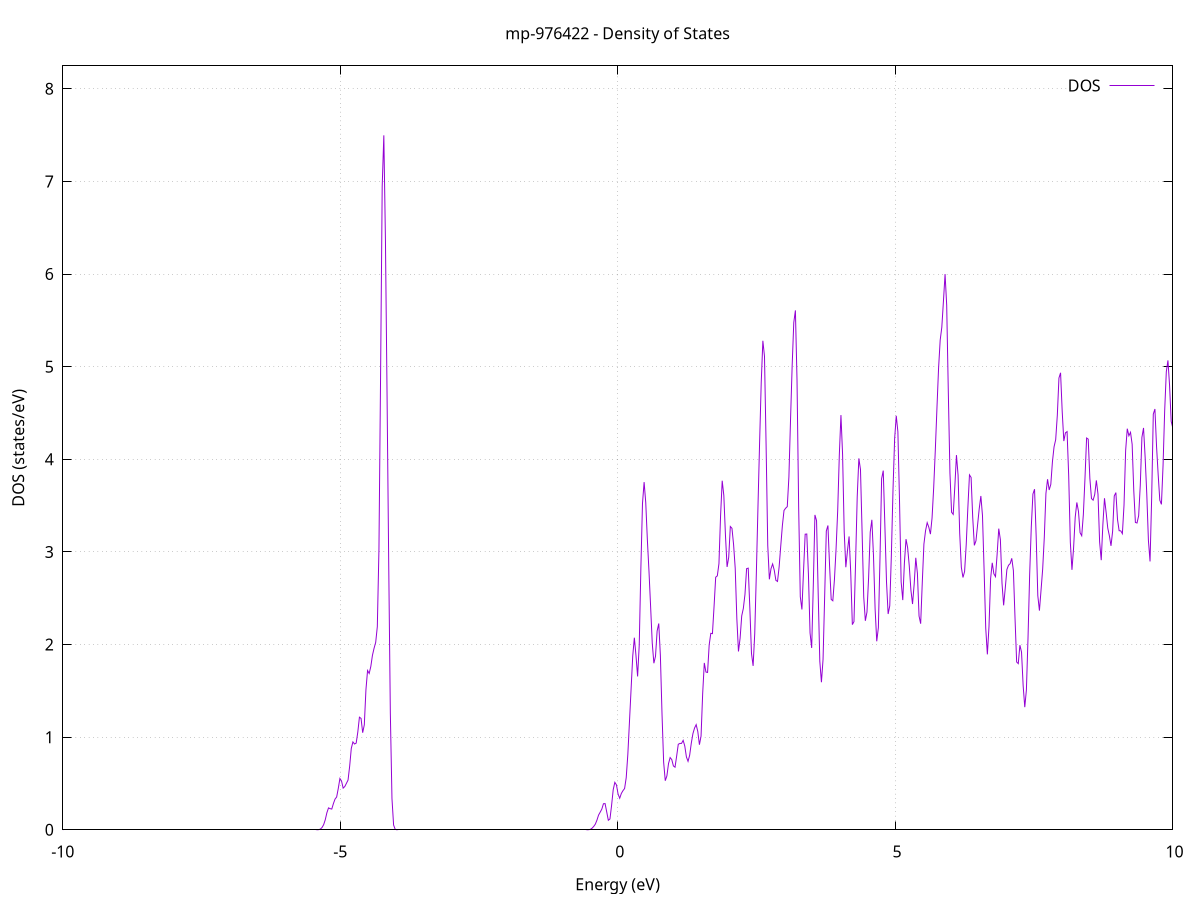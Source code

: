 set title 'mp-976422 - Density of States'
set xlabel 'Energy (eV)'
set ylabel 'DOS (states/eV)'
set grid
set xrange [-10:10]
set yrange [0:8.247]
set xzeroaxis lt -1
set terminal png size 800,600
set output 'mp-976422_dos_gnuplot.png'
plot '-' using 1:2 with lines title 'DOS'
-28.373000 0.000000
-28.343600 0.000000
-28.314300 0.000000
-28.285000 0.000000
-28.255700 0.000000
-28.226400 0.000000
-28.197000 0.000000
-28.167700 0.000000
-28.138400 0.000000
-28.109100 0.000000
-28.079800 0.000000
-28.050400 0.000000
-28.021100 0.000000
-27.991800 0.000000
-27.962500 0.000000
-27.933200 0.000000
-27.903900 0.000000
-27.874500 0.000000
-27.845200 0.000000
-27.815900 0.000000
-27.786600 0.000000
-27.757300 0.000000
-27.727900 0.000000
-27.698600 0.000000
-27.669300 0.000000
-27.640000 0.000000
-27.610700 0.000000
-27.581300 0.000000
-27.552000 0.000000
-27.522700 0.000000
-27.493400 0.000000
-27.464100 0.000000
-27.434700 0.000000
-27.405400 0.000000
-27.376100 0.000000
-27.346800 0.000000
-27.317500 0.000000
-27.288200 0.000000
-27.258800 0.000000
-27.229500 0.000000
-27.200200 0.000000
-27.170900 0.000000
-27.141600 0.000000
-27.112200 0.000000
-27.082900 0.000000
-27.053600 0.000000
-27.024300 0.000000
-26.995000 0.000000
-26.965600 0.000000
-26.936300 0.000000
-26.907000 0.000000
-26.877700 0.000000
-26.848400 0.000000
-26.819000 0.000000
-26.789700 0.000000
-26.760400 0.000000
-26.731100 0.000000
-26.701800 0.000000
-26.672500 0.000000
-26.643100 0.000000
-26.613800 0.000000
-26.584500 0.000000
-26.555200 0.000000
-26.525900 0.000000
-26.496500 0.000000
-26.467200 0.000000
-26.437900 0.000000
-26.408600 0.000000
-26.379300 0.000000
-26.349900 0.000000
-26.320600 0.000000
-26.291300 0.000000
-26.262000 0.000000
-26.232700 0.000000
-26.203300 0.000000
-26.174000 0.000000
-26.144700 0.000000
-26.115400 0.000000
-26.086100 0.000000
-26.056800 0.000000
-26.027400 0.000000
-25.998100 0.000000
-25.968800 0.000000
-25.939500 0.000000
-25.910200 0.000000
-25.880800 0.000000
-25.851500 0.000000
-25.822200 0.000400
-25.792900 0.006300
-25.763600 0.055700
-25.734200 0.282100
-25.704900 0.843800
-25.675600 1.613700
-25.646300 2.282000
-25.617000 2.807400
-25.587600 3.409800
-25.558300 4.653300
-25.529000 6.952800
-25.499700 9.566700
-25.470400 11.545200
-25.441000 13.426600
-25.411700 16.203000
-25.382400 19.062800
-25.353100 20.248000
-25.323800 19.999500
-25.294500 19.896500
-25.265100 19.900200
-25.235800 18.674300
-25.206500 15.656300
-25.177200 11.862500
-25.147900 9.082100
-25.118500 7.910400
-25.089200 7.830700
-25.059900 8.602400
-25.030600 10.003300
-25.001300 10.941000
-24.971900 10.437500
-24.942600 9.261500
-24.913300 9.048900
-24.884000 10.405700
-24.854700 12.384000
-24.825300 13.634100
-24.796000 14.062600
-24.766700 14.820900
-24.737400 16.751000
-24.708100 19.032900
-24.678800 19.714300
-24.649400 17.991000
-24.620100 14.972400
-24.590800 12.154600
-24.561500 10.453200
-24.532200 10.198000
-24.502800 10.247900
-24.473500 8.732700
-24.444200 6.439800
-24.414900 5.259400
-24.385600 5.265000
-24.356200 5.573300
-24.326900 5.465500
-24.297600 5.030500
-24.268300 4.922100
-24.239000 5.633900
-24.209600 6.725000
-24.180300 7.240600
-24.151000 7.800000
-24.121700 8.981700
-24.092400 9.294700
-24.063100 8.121300
-24.033700 6.516500
-24.004400 4.628700
-23.975100 2.421400
-23.945800 0.810800
-23.916500 0.162100
-23.887100 0.018600
-23.857800 0.001200
-23.828500 0.000000
-23.799200 0.000000
-23.769900 0.000000
-23.740500 0.000000
-23.711200 0.000000
-23.681900 0.000000
-23.652600 0.000000
-23.623300 0.000000
-23.593900 0.000000
-23.564600 0.000000
-23.535300 0.000000
-23.506000 0.000000
-23.476700 0.000000
-23.447400 0.000000
-23.418000 0.000000
-23.388700 0.000000
-23.359400 0.000000
-23.330100 0.000000
-23.300800 0.000000
-23.271400 0.000000
-23.242100 0.000000
-23.212800 0.000000
-23.183500 0.000000
-23.154200 0.000000
-23.124800 0.000000
-23.095500 0.000000
-23.066200 0.000000
-23.036900 0.000000
-23.007600 0.000000
-22.978200 0.000000
-22.948900 0.000000
-22.919600 0.000000
-22.890300 0.000000
-22.861000 0.000000
-22.831600 0.000000
-22.802300 0.000000
-22.773000 0.000000
-22.743700 0.000000
-22.714400 0.000000
-22.685100 0.000000
-22.655700 0.000000
-22.626400 0.000000
-22.597100 0.000000
-22.567800 0.000000
-22.538500 0.000000
-22.509100 0.000000
-22.479800 0.000000
-22.450500 0.000000
-22.421200 0.000000
-22.391900 0.000000
-22.362500 0.000000
-22.333200 0.000000
-22.303900 0.000000
-22.274600 0.000000
-22.245300 0.000000
-22.215900 0.000000
-22.186600 0.000000
-22.157300 0.000000
-22.128000 0.000000
-22.098700 0.000000
-22.069400 0.000000
-22.040000 0.000000
-22.010700 0.000000
-21.981400 0.000000
-21.952100 0.000000
-21.922800 0.000000
-21.893400 0.000000
-21.864100 0.000000
-21.834800 0.000000
-21.805500 0.000000
-21.776200 0.000000
-21.746800 0.000000
-21.717500 0.000000
-21.688200 0.000000
-21.658900 0.000000
-21.629600 0.000000
-21.600200 0.000000
-21.570900 0.000000
-21.541600 0.000000
-21.512300 0.000000
-21.483000 0.000000
-21.453700 0.000000
-21.424300 0.000000
-21.395000 0.000000
-21.365700 0.000000
-21.336400 0.000000
-21.307100 0.000000
-21.277700 0.000000
-21.248400 0.000000
-21.219100 0.000000
-21.189800 0.000000
-21.160500 0.000000
-21.131100 0.000000
-21.101800 0.000000
-21.072500 0.000000
-21.043200 0.000000
-21.013900 0.000000
-20.984500 0.000000
-20.955200 0.000000
-20.925900 0.000000
-20.896600 0.000000
-20.867300 0.000000
-20.838000 0.000000
-20.808600 0.000000
-20.779300 0.000000
-20.750000 0.000000
-20.720700 0.000000
-20.691400 0.000000
-20.662000 0.000000
-20.632700 0.000000
-20.603400 0.000000
-20.574100 0.000000
-20.544800 0.000000
-20.515400 0.000000
-20.486100 0.000000
-20.456800 0.000000
-20.427500 0.000000
-20.398200 0.000000
-20.368800 0.000000
-20.339500 0.000000
-20.310200 0.000000
-20.280900 0.000000
-20.251600 0.000000
-20.222300 0.000000
-20.192900 0.000000
-20.163600 0.000000
-20.134300 0.000000
-20.105000 0.000000
-20.075700 0.000000
-20.046300 0.000000
-20.017000 0.000000
-19.987700 0.000000
-19.958400 0.000000
-19.929100 0.000000
-19.899700 0.000000
-19.870400 0.000000
-19.841100 0.000000
-19.811800 0.000000
-19.782500 0.000000
-19.753100 0.000000
-19.723800 0.000000
-19.694500 0.000000
-19.665200 0.000000
-19.635900 0.000000
-19.606500 0.000000
-19.577200 0.000000
-19.547900 0.000000
-19.518600 0.000000
-19.489300 0.000000
-19.460000 0.000000
-19.430600 0.000000
-19.401300 0.000000
-19.372000 0.000000
-19.342700 0.000000
-19.313400 0.000000
-19.284000 0.000000
-19.254700 0.000000
-19.225400 0.000000
-19.196100 0.000000
-19.166800 0.000000
-19.137400 0.000000
-19.108100 0.000000
-19.078800 0.000000
-19.049500 0.000000
-19.020200 0.000000
-18.990800 0.000000
-18.961500 0.000000
-18.932200 0.000000
-18.902900 0.000000
-18.873600 0.000000
-18.844300 0.000000
-18.814900 0.000000
-18.785600 0.000000
-18.756300 0.000000
-18.727000 0.000000
-18.697700 0.000000
-18.668300 0.000000
-18.639000 0.000000
-18.609700 0.000000
-18.580400 0.000000
-18.551100 0.000000
-18.521700 0.000000
-18.492400 0.000000
-18.463100 0.000000
-18.433800 0.000000
-18.404500 0.000000
-18.375100 0.000000
-18.345800 0.000000
-18.316500 0.000000
-18.287200 0.000000
-18.257900 0.000000
-18.228600 0.000000
-18.199200 0.000000
-18.169900 0.000000
-18.140600 0.000000
-18.111300 0.000000
-18.082000 0.000000
-18.052600 0.000000
-18.023300 0.000000
-17.994000 0.000000
-17.964700 0.000000
-17.935400 0.000000
-17.906000 0.000000
-17.876700 0.000000
-17.847400 0.000000
-17.818100 0.000000
-17.788800 0.000000
-17.759400 0.000000
-17.730100 0.000000
-17.700800 0.000000
-17.671500 0.000000
-17.642200 0.000000
-17.612900 0.000000
-17.583500 0.000000
-17.554200 0.000000
-17.524900 0.000000
-17.495600 0.000000
-17.466300 0.000000
-17.436900 0.000000
-17.407600 0.000000
-17.378300 0.000000
-17.349000 0.000000
-17.319700 0.000000
-17.290300 0.000000
-17.261000 0.000000
-17.231700 0.000000
-17.202400 0.000000
-17.173100 0.000000
-17.143700 0.000000
-17.114400 0.000000
-17.085100 0.000000
-17.055800 0.000000
-17.026500 0.000000
-16.997100 0.000000
-16.967800 0.000000
-16.938500 0.000000
-16.909200 0.000000
-16.879900 0.000000
-16.850600 0.000000
-16.821200 0.000000
-16.791900 0.000000
-16.762600 0.000000
-16.733300 0.000000
-16.704000 0.000000
-16.674600 0.000000
-16.645300 0.000000
-16.616000 0.000000
-16.586700 0.000000
-16.557400 0.000000
-16.528000 0.000000
-16.498700 0.000000
-16.469400 0.000000
-16.440100 0.000000
-16.410800 0.000000
-16.381400 0.000000
-16.352100 0.000000
-16.322800 0.000000
-16.293500 0.000000
-16.264200 0.000000
-16.234900 0.000000
-16.205500 0.000000
-16.176200 0.000000
-16.146900 0.000000
-16.117600 0.000000
-16.088300 0.000000
-16.058900 0.000000
-16.029600 0.000000
-16.000300 0.000000
-15.971000 0.000000
-15.941700 0.000000
-15.912300 0.000000
-15.883000 0.000000
-15.853700 0.000000
-15.824400 0.000000
-15.795100 0.000000
-15.765700 0.000000
-15.736400 0.000000
-15.707100 0.000000
-15.677800 0.000000
-15.648500 0.000000
-15.619200 0.000000
-15.589800 0.000000
-15.560500 0.000000
-15.531200 0.000000
-15.501900 0.000000
-15.472600 0.000000
-15.443200 0.000000
-15.413900 0.000000
-15.384600 0.000000
-15.355300 0.000000
-15.326000 0.000000
-15.296600 0.000000
-15.267300 0.000000
-15.238000 0.000000
-15.208700 0.000000
-15.179400 0.000000
-15.150000 0.000000
-15.120700 0.000000
-15.091400 0.000000
-15.062100 0.000000
-15.032800 0.000000
-15.003500 0.000000
-14.974100 0.000000
-14.944800 0.000000
-14.915500 0.000000
-14.886200 0.000000
-14.856900 0.000000
-14.827500 0.000000
-14.798200 0.000000
-14.768900 0.000000
-14.739600 0.000000
-14.710300 0.000000
-14.680900 0.000000
-14.651600 0.000000
-14.622300 0.000000
-14.593000 0.000000
-14.563700 0.000000
-14.534300 0.000000
-14.505000 0.000000
-14.475700 0.000000
-14.446400 0.000000
-14.417100 0.000000
-14.387800 0.000000
-14.358400 0.000000
-14.329100 0.000000
-14.299800 0.000000
-14.270500 0.000000
-14.241200 0.000000
-14.211800 0.000000
-14.182500 0.000000
-14.153200 0.000000
-14.123900 0.000000
-14.094600 0.000000
-14.065200 0.000000
-14.035900 0.000000
-14.006600 0.000000
-13.977300 0.000000
-13.948000 0.000000
-13.918600 0.000000
-13.889300 0.000000
-13.860000 0.000000
-13.830700 0.000000
-13.801400 0.000000
-13.772000 0.000000
-13.742700 0.000000
-13.713400 0.000000
-13.684100 0.000000
-13.654800 0.000000
-13.625500 0.000000
-13.596100 0.000000
-13.566800 0.000000
-13.537500 0.000000
-13.508200 0.000000
-13.478900 0.000000
-13.449500 0.000000
-13.420200 0.000000
-13.390900 0.000000
-13.361600 0.000000
-13.332300 0.000000
-13.302900 0.000000
-13.273600 0.000000
-13.244300 0.000000
-13.215000 0.000000
-13.185700 0.000000
-13.156300 0.000000
-13.127000 0.000000
-13.097700 0.000000
-13.068400 0.000000
-13.039100 0.000000
-13.009800 0.000000
-12.980400 0.000000
-12.951100 0.000000
-12.921800 0.000000
-12.892500 0.000000
-12.863200 0.000000
-12.833800 0.000000
-12.804500 0.000000
-12.775200 0.000000
-12.745900 0.000000
-12.716600 0.000000
-12.687200 0.000000
-12.657900 0.000000
-12.628600 0.000000
-12.599300 0.000000
-12.570000 0.000000
-12.540600 0.000000
-12.511300 0.000000
-12.482000 0.000000
-12.452700 0.000000
-12.423400 0.000000
-12.394100 0.000000
-12.364700 0.000000
-12.335400 0.000000
-12.306100 0.000000
-12.276800 0.000000
-12.247500 0.000000
-12.218100 0.000000
-12.188800 0.000000
-12.159500 0.000000
-12.130200 0.000000
-12.100900 0.000000
-12.071500 0.000000
-12.042200 0.000000
-12.012900 0.000000
-11.983600 0.000000
-11.954300 0.000000
-11.924900 0.000000
-11.895600 0.000000
-11.866300 0.000000
-11.837000 0.000000
-11.807700 0.000000
-11.778400 0.000000
-11.749000 0.000000
-11.719700 0.000000
-11.690400 0.000000
-11.661100 0.000000
-11.631800 0.000000
-11.602400 0.000000
-11.573100 0.000000
-11.543800 0.000000
-11.514500 0.000000
-11.485200 0.000000
-11.455800 0.000000
-11.426500 0.000000
-11.397200 0.000000
-11.367900 0.000000
-11.338600 0.000000
-11.309200 0.000000
-11.279900 0.000000
-11.250600 0.000000
-11.221300 0.000000
-11.192000 0.000000
-11.162600 0.000000
-11.133300 0.000000
-11.104000 0.000000
-11.074700 0.000000
-11.045400 0.000000
-11.016100 0.000000
-10.986700 0.000000
-10.957400 0.000000
-10.928100 0.000000
-10.898800 0.000000
-10.869500 0.000000
-10.840100 0.000000
-10.810800 0.000000
-10.781500 0.000000
-10.752200 0.000000
-10.722900 0.000000
-10.693500 0.000000
-10.664200 0.000000
-10.634900 0.000000
-10.605600 0.000000
-10.576300 0.000000
-10.546900 0.000000
-10.517600 0.000000
-10.488300 0.000000
-10.459000 0.000000
-10.429700 0.000000
-10.400400 0.000000
-10.371000 0.000000
-10.341700 0.000000
-10.312400 0.000000
-10.283100 0.000000
-10.253800 0.000000
-10.224400 0.000000
-10.195100 0.000000
-10.165800 0.000000
-10.136500 0.000000
-10.107200 0.000000
-10.077800 0.000000
-10.048500 0.000000
-10.019200 0.000000
-9.989900 0.000000
-9.960600 0.000000
-9.931200 0.000000
-9.901900 0.000000
-9.872600 0.000000
-9.843300 0.000000
-9.814000 0.000000
-9.784700 0.000000
-9.755300 0.000000
-9.726000 0.000000
-9.696700 0.000000
-9.667400 0.000000
-9.638100 0.000000
-9.608700 0.000000
-9.579400 0.000000
-9.550100 0.000000
-9.520800 0.000000
-9.491500 0.000000
-9.462100 0.000000
-9.432800 0.000000
-9.403500 0.000000
-9.374200 0.000000
-9.344900 0.000000
-9.315500 0.000000
-9.286200 0.000000
-9.256900 0.000000
-9.227600 0.000000
-9.198300 0.000000
-9.169000 0.000000
-9.139600 0.000000
-9.110300 0.000000
-9.081000 0.000000
-9.051700 0.000000
-9.022400 0.000000
-8.993000 0.000000
-8.963700 0.000000
-8.934400 0.000000
-8.905100 0.000000
-8.875800 0.000000
-8.846400 0.000000
-8.817100 0.000000
-8.787800 0.000000
-8.758500 0.000000
-8.729200 0.000000
-8.699800 0.000000
-8.670500 0.000000
-8.641200 0.000000
-8.611900 0.000000
-8.582600 0.000000
-8.553300 0.000000
-8.523900 0.000000
-8.494600 0.000000
-8.465300 0.000000
-8.436000 0.000000
-8.406700 0.000000
-8.377300 0.000000
-8.348000 0.000000
-8.318700 0.000000
-8.289400 0.000000
-8.260100 0.000000
-8.230700 0.000000
-8.201400 0.000000
-8.172100 0.000000
-8.142800 0.000000
-8.113500 0.000000
-8.084100 0.000000
-8.054800 0.000000
-8.025500 0.000000
-7.996200 0.000000
-7.966900 0.000000
-7.937500 0.000000
-7.908200 0.000000
-7.878900 0.000000
-7.849600 0.000000
-7.820300 0.000000
-7.791000 0.000000
-7.761600 0.000000
-7.732300 0.000000
-7.703000 0.000000
-7.673700 0.000000
-7.644400 0.000000
-7.615000 0.000000
-7.585700 0.000000
-7.556400 0.000000
-7.527100 0.000000
-7.497800 0.000000
-7.468400 0.000000
-7.439100 0.000000
-7.409800 0.000000
-7.380500 0.000000
-7.351200 0.000000
-7.321800 0.000000
-7.292500 0.000000
-7.263200 0.000000
-7.233900 0.000000
-7.204600 0.000000
-7.175300 0.000000
-7.145900 0.000000
-7.116600 0.000000
-7.087300 0.000000
-7.058000 0.000000
-7.028700 0.000000
-6.999300 0.000000
-6.970000 0.000000
-6.940700 0.000000
-6.911400 0.000000
-6.882100 0.000000
-6.852700 0.000000
-6.823400 0.000000
-6.794100 0.000000
-6.764800 0.000000
-6.735500 0.000000
-6.706100 0.000000
-6.676800 0.000000
-6.647500 0.000000
-6.618200 0.000000
-6.588900 0.000000
-6.559600 0.000000
-6.530200 0.000000
-6.500900 0.000000
-6.471600 0.000000
-6.442300 0.000000
-6.413000 0.000000
-6.383600 0.000000
-6.354300 0.000000
-6.325000 0.000000
-6.295700 0.000000
-6.266400 0.000000
-6.237000 0.000000
-6.207700 0.000000
-6.178400 0.000000
-6.149100 0.000000
-6.119800 0.000000
-6.090400 0.000000
-6.061100 0.000000
-6.031800 0.000000
-6.002500 0.000000
-5.973200 0.000000
-5.943900 0.000000
-5.914500 0.000000
-5.885200 0.000000
-5.855900 0.000000
-5.826600 0.000000
-5.797300 0.000000
-5.767900 0.000000
-5.738600 0.000000
-5.709300 0.000000
-5.680000 0.000000
-5.650700 0.000000
-5.621300 0.000000
-5.592000 0.000000
-5.562700 0.000000
-5.533400 0.000000
-5.504100 0.000000
-5.474700 0.000000
-5.445400 0.000000
-5.416100 0.000100
-5.386800 0.001400
-5.357500 0.007600
-5.328100 0.024200
-5.298800 0.054800
-5.269500 0.108400
-5.240200 0.184200
-5.210900 0.236300
-5.181600 0.228000
-5.152200 0.223700
-5.122900 0.282300
-5.093600 0.331000
-5.064300 0.353800
-5.035000 0.446400
-5.005600 0.553700
-4.976300 0.526100
-4.947000 0.449700
-4.917700 0.466900
-4.888400 0.501200
-4.859000 0.536400
-4.829700 0.686400
-4.800400 0.878400
-4.771100 0.948400
-4.741800 0.926000
-4.712400 0.935500
-4.683100 1.054500
-4.653800 1.215400
-4.624500 1.202400
-4.595200 1.047900
-4.565900 1.132500
-4.536500 1.511400
-4.507200 1.719300
-4.477900 1.687800
-4.448600 1.762700
-4.419300 1.883000
-4.389900 1.959900
-4.360600 2.023300
-4.331300 2.193400
-4.302000 3.029600
-4.272700 4.897800
-4.243300 6.945900
-4.214000 7.497100
-4.184700 6.355100
-4.155400 4.668900
-4.126100 2.881600
-4.096700 1.260200
-4.067400 0.338000
-4.038100 0.051500
-4.008800 0.004300
-3.979500 0.000200
-3.950200 0.000000
-3.920800 0.000000
-3.891500 0.000000
-3.862200 0.000000
-3.832900 0.000000
-3.803600 0.000000
-3.774200 0.000000
-3.744900 0.000000
-3.715600 0.000000
-3.686300 0.000000
-3.657000 0.000000
-3.627600 0.000000
-3.598300 0.000000
-3.569000 0.000000
-3.539700 0.000000
-3.510400 0.000000
-3.481000 0.000000
-3.451700 0.000000
-3.422400 0.000000
-3.393100 0.000000
-3.363800 0.000000
-3.334500 0.000000
-3.305100 0.000000
-3.275800 0.000000
-3.246500 0.000000
-3.217200 0.000000
-3.187900 0.000000
-3.158500 0.000000
-3.129200 0.000000
-3.099900 0.000000
-3.070600 0.000000
-3.041300 0.000000
-3.011900 0.000000
-2.982600 0.000000
-2.953300 0.000000
-2.924000 0.000000
-2.894700 0.000000
-2.865300 0.000000
-2.836000 0.000000
-2.806700 0.000000
-2.777400 0.000000
-2.748100 0.000000
-2.718800 0.000000
-2.689400 0.000000
-2.660100 0.000000
-2.630800 0.000000
-2.601500 0.000000
-2.572200 0.000000
-2.542800 0.000000
-2.513500 0.000000
-2.484200 0.000000
-2.454900 0.000000
-2.425600 0.000000
-2.396200 0.000000
-2.366900 0.000000
-2.337600 0.000000
-2.308300 0.000000
-2.279000 0.000000
-2.249600 0.000000
-2.220300 0.000000
-2.191000 0.000000
-2.161700 0.000000
-2.132400 0.000000
-2.103000 0.000000
-2.073700 0.000000
-2.044400 0.000000
-2.015100 0.000000
-1.985800 0.000000
-1.956500 0.000000
-1.927100 0.000000
-1.897800 0.000000
-1.868500 0.000000
-1.839200 0.000000
-1.809900 0.000000
-1.780500 0.000000
-1.751200 0.000000
-1.721900 0.000000
-1.692600 0.000000
-1.663300 0.000000
-1.633900 0.000000
-1.604600 0.000000
-1.575300 0.000000
-1.546000 0.000000
-1.516700 0.000000
-1.487300 0.000000
-1.458000 0.000000
-1.428700 0.000000
-1.399400 0.000000
-1.370100 0.000000
-1.340800 0.000000
-1.311400 0.000000
-1.282100 0.000000
-1.252800 0.000000
-1.223500 0.000000
-1.194200 0.000000
-1.164800 0.000000
-1.135500 0.000000
-1.106200 0.000000
-1.076900 0.000000
-1.047600 0.000000
-1.018200 0.000000
-0.988900 0.000000
-0.959600 0.000000
-0.930300 0.000000
-0.901000 0.000000
-0.871600 0.000000
-0.842300 0.000000
-0.813000 0.000000
-0.783700 0.000000
-0.754400 0.000000
-0.725100 0.000000
-0.695700 0.000000
-0.666400 0.000000
-0.637100 0.000000
-0.607800 0.000000
-0.578500 0.000000
-0.549100 0.000100
-0.519800 0.000800
-0.490500 0.004900
-0.461200 0.016800
-0.431900 0.035600
-0.402500 0.060400
-0.373200 0.103800
-0.343900 0.158500
-0.314600 0.190100
-0.285300 0.222900
-0.255900 0.281000
-0.226600 0.282800
-0.197300 0.193800
-0.168000 0.102700
-0.138700 0.116500
-0.109400 0.262000
-0.080000 0.432400
-0.050700 0.512000
-0.021400 0.484700
0.007900 0.385200
0.037200 0.340300
0.066600 0.392000
0.095900 0.422200
0.125200 0.445300
0.154500 0.562500
0.183800 0.815500
0.213200 1.167700
0.242500 1.521300
0.271800 1.874700
0.301100 2.073600
0.330400 1.879900
0.359800 1.655500
0.389100 1.993400
0.418400 2.819800
0.447700 3.522800
0.477000 3.753100
0.506400 3.533800
0.535700 3.129400
0.565000 2.789200
0.594300 2.409200
0.623600 2.015100
0.652900 1.798000
0.682300 1.873200
0.711600 2.146200
0.740900 2.226800
0.770200 1.882200
0.799500 1.252600
0.828900 0.729600
0.858200 0.529600
0.887500 0.581700
0.916800 0.714400
0.946100 0.779600
0.975500 0.757500
1.004800 0.689200
1.034100 0.675500
1.063400 0.795200
1.092700 0.923100
1.122100 0.932300
1.151400 0.932500
1.180700 0.965200
1.210000 0.904100
1.239300 0.786300
1.268600 0.739000
1.298000 0.804700
1.327300 0.934800
1.356600 1.037600
1.385900 1.098000
1.415200 1.134900
1.444600 1.060200
1.473900 0.918200
1.503200 1.011400
1.532500 1.472100
1.561800 1.801300
1.591200 1.702800
1.620500 1.698400
1.649800 1.995800
1.679100 2.121000
1.708400 2.117600
1.737800 2.412600
1.767100 2.726600
1.796400 2.741400
1.825700 2.872900
1.855000 3.390900
1.884300 3.768300
1.913700 3.609400
1.943000 3.180600
1.972300 2.837700
2.001600 2.940800
2.030900 3.274200
2.060300 3.254900
2.089600 3.078400
2.118900 2.823800
2.148200 2.279500
2.177500 1.925200
2.206900 2.067200
2.236200 2.309200
2.265500 2.390600
2.294800 2.541600
2.324100 2.819100
2.353500 2.824600
2.382800 2.389100
2.412100 1.904000
2.441400 1.769300
2.470700 2.115800
2.500000 2.773000
2.529400 3.494300
2.558700 4.186300
2.588000 4.831700
2.617300 5.279400
2.646600 5.111100
2.676000 4.136400
2.705300 3.070300
2.734600 2.704000
2.763900 2.818500
2.793200 2.869900
2.822600 2.802200
2.851900 2.692900
2.881200 2.680900
2.910500 2.838200
2.939800 3.065700
2.969200 3.285700
2.998500 3.447600
3.027800 3.471800
3.057100 3.488500
3.086400 3.807800
3.115700 4.422700
3.145100 5.006300
3.174400 5.475700
3.203700 5.607200
3.233000 4.851500
3.262300 3.487900
3.291700 2.516600
3.321000 2.378300
3.350300 2.794900
3.379600 3.191000
3.408900 3.193100
3.438300 2.761900
3.467600 2.125200
3.496900 1.962900
3.526200 2.637600
3.555500 3.399100
3.584900 3.337500
3.614200 2.554700
3.643500 1.819400
3.672800 1.592800
3.702100 1.840400
3.731500 2.530600
3.760800 3.225600
3.790100 3.285100
3.819400 2.853000
3.848700 2.486900
3.878000 2.472200
3.907400 2.702800
3.936700 3.034200
3.966000 3.445600
3.995300 4.047800
4.024600 4.476800
4.054000 4.052800
4.083300 3.216200
4.112600 2.834500
4.141900 3.011100
4.171200 3.167000
4.200600 2.779800
4.229900 2.214800
4.259200 2.247300
4.288500 2.892600
4.317800 3.594500
4.347200 4.009400
4.376500 3.890400
4.405800 3.212500
4.435100 2.513100
4.464400 2.256000
4.493700 2.351200
4.523100 2.724100
4.552400 3.214100
4.581700 3.346400
4.611000 2.959200
4.640300 2.383800
4.669700 2.034700
4.699000 2.182600
4.728300 2.934500
4.757600 3.790600
4.786900 3.877600
4.816300 3.283700
4.845600 2.677700
4.874900 2.329600
4.904200 2.417900
4.933500 2.969800
4.962900 3.675000
4.992200 4.222700
5.021500 4.469400
5.050800 4.296200
5.080100 3.550900
5.109400 2.675800
5.138800 2.479600
5.168100 2.880100
5.197400 3.137700
5.226700 3.044300
5.256000 2.847400
5.285400 2.587400
5.314700 2.437400
5.344000 2.649900
5.373300 2.936200
5.402600 2.768300
5.432000 2.307800
5.461300 2.224700
5.490600 2.672300
5.519900 3.084400
5.549200 3.228400
5.578600 3.315400
5.607900 3.266900
5.637200 3.191800
5.666500 3.366100
5.695800 3.691600
5.725100 4.096500
5.754500 4.548300
5.783800 4.981500
5.813100 5.286400
5.842400 5.425300
5.871700 5.705400
5.901100 5.999300
5.930400 5.663800
5.959700 4.721000
5.989000 3.850100
6.018300 3.428000
6.047700 3.405000
6.077000 3.704000
6.106300 4.044800
6.135600 3.827300
6.164900 3.200300
6.194300 2.833900
6.223600 2.723900
6.252900 2.787600
6.282200 3.077000
6.311500 3.473500
6.340900 3.831300
6.370200 3.803800
6.399500 3.371300
6.428800 3.070500
6.458100 3.119600
6.487400 3.293300
6.516800 3.467000
6.546100 3.603700
6.575400 3.392100
6.604700 2.801100
6.634000 2.176600
6.663400 1.893900
6.692700 2.194000
6.722000 2.712400
6.751300 2.882200
6.780600 2.763800
6.810000 2.732600
6.839300 2.974800
6.868600 3.251200
6.897900 3.132300
6.927200 2.662700
6.956600 2.423100
6.985900 2.607600
7.015200 2.809700
7.044500 2.855600
7.073800 2.872900
7.103100 2.930700
7.132500 2.798200
7.161800 2.286000
7.191100 1.811300
7.220400 1.793800
7.249700 1.993000
7.279100 1.918100
7.308400 1.555600
7.337700 1.323900
7.367000 1.509700
7.396300 2.078400
7.425700 2.758000
7.455000 3.268700
7.484300 3.624300
7.513600 3.676900
7.542900 3.171500
7.572300 2.528000
7.601600 2.366200
7.630900 2.588100
7.660200 2.815200
7.689500 3.157300
7.718800 3.630200
7.748200 3.784400
7.777500 3.668400
7.806800 3.729100
7.836100 3.973100
7.865400 4.134400
7.894800 4.211500
7.924100 4.474900
7.953400 4.877000
7.982700 4.933600
8.012000 4.517900
8.041400 4.196400
8.070700 4.285700
8.100000 4.298600
8.129300 3.819200
8.158600 3.103900
8.188000 2.806000
8.217300 3.042100
8.246600 3.373200
8.275900 3.533800
8.305200 3.438100
8.334500 3.206900
8.363900 3.174400
8.393200 3.401200
8.422500 3.790800
8.451800 4.229500
8.481100 4.217200
8.510500 3.794600
8.539800 3.576000
8.569100 3.558400
8.598400 3.619800
8.627700 3.772100
8.657100 3.623600
8.686400 3.108200
8.715700 2.910800
8.745000 3.293000
8.774300 3.579200
8.803700 3.427300
8.833000 3.257600
8.862300 3.174300
8.891600 3.065300
8.920900 3.222600
8.950200 3.603500
8.979600 3.640000
9.008900 3.350100
9.038200 3.228600
9.067500 3.227000
9.096800 3.196600
9.126200 3.504400
9.155500 4.094700
9.184800 4.330100
9.214100 4.253700
9.243400 4.291000
9.272800 4.161400
9.302100 3.661100
9.331400 3.317600
9.360700 3.311900
9.390000 3.390500
9.419400 3.719900
9.448700 4.236300
9.478000 4.338200
9.507300 4.018700
9.536600 3.622000
9.566000 3.123400
9.595300 2.896800
9.624600 3.585100
9.653900 4.487600
9.683200 4.542500
9.712500 4.138600
9.741900 3.833000
9.771200 3.558200
9.800500 3.513100
9.829800 3.932200
9.859100 4.524300
9.888500 4.944800
9.917800 5.067200
9.947100 4.798600
9.976400 4.409700
10.005700 4.336900
10.035100 4.554700
10.064400 4.541000
10.093700 4.078800
10.123000 3.717200
10.152300 3.694800
10.181700 3.633300
10.211000 3.447600
10.240300 3.406300
10.269600 3.676500
10.298900 4.001800
10.328200 4.147300
10.357600 4.145400
10.386900 4.078300
10.416200 4.176000
10.445500 4.630700
10.474800 5.137500
10.504200 5.283200
10.533500 5.113300
10.562800 4.756700
10.592100 4.215000
10.621400 3.702400
10.650800 3.362200
10.680100 3.420300
10.709400 3.948400
10.738700 4.417100
10.768000 4.415200
10.797400 4.118400
10.826700 3.854600
10.856000 3.925800
10.885300 4.493500
10.914600 5.203500
10.943900 5.514700
10.973300 5.487400
11.002600 5.726000
11.031900 6.194200
11.061200 5.986600
11.090500 4.843900
11.119900 3.585400
11.149200 3.058200
11.178500 3.349000
11.207800 4.043500
11.237100 4.682500
11.266500 4.924400
11.295800 4.808300
11.325100 4.634200
11.354400 4.779900
11.383700 5.441100
11.413100 6.046800
11.442400 5.825700
11.471700 5.045700
11.501000 4.439200
11.530300 3.977700
11.559600 3.619400
11.589000 3.809600
11.618300 4.275800
11.647600 4.093900
11.676900 3.340100
11.706200 2.712500
11.735600 2.371700
11.764900 2.240900
11.794200 2.197400
11.823500 2.042300
11.852800 1.867900
11.882200 1.871400
11.911500 2.016900
11.940800 2.038300
11.970100 1.888200
11.999400 1.988000
12.028800 2.534700
12.058100 3.085400
12.087400 3.018400
12.116700 2.418000
12.146000 2.061500
12.175400 2.388200
12.204700 2.914400
12.234000 2.898000
12.263300 2.746700
12.292600 3.240600
12.321900 3.881900
12.351300 4.005000
12.380600 3.870400
12.409900 3.716900
12.439200 3.506600
12.468500 3.291400
12.497900 3.110200
12.527200 2.901600
12.556500 2.676500
12.585800 2.474800
12.615100 2.167100
12.644500 1.796000
12.673800 1.623000
12.703100 1.629200
12.732400 1.681100
12.761700 1.790800
12.791100 1.711400
12.820400 1.268400
12.849700 0.755100
12.879000 0.555500
12.908300 0.777800
12.937600 1.131000
12.967000 1.301400
12.996300 1.267900
13.025600 1.183100
13.054900 1.143800
13.084200 1.050400
13.113600 0.995100
13.142900 1.152800
13.172200 1.215700
13.201500 0.983400
13.230800 0.762300
13.260200 0.760700
13.289500 0.770300
13.318800 0.644800
13.348100 0.601500
13.377400 0.797300
13.406800 1.012100
13.436100 0.950700
13.465400 0.693300
13.494700 0.554200
13.524000 0.739400
13.553300 1.077600
13.582700 1.158100
13.612000 0.954800
13.641300 0.750400
13.670600 0.664500
13.699900 0.678500
13.729300 0.756200
13.758600 0.810200
13.787900 0.776500
13.817200 0.677300
13.846500 0.661300
13.875900 0.918800
13.905200 1.277800
13.934500 1.316100
13.963800 1.120500
13.993100 1.133000
14.022500 1.286300
14.051800 1.250800
14.081100 1.024600
14.110400 0.773200
14.139700 0.631000
14.169000 0.612100
14.198400 0.670800
14.227700 0.724800
14.257000 0.636400
14.286300 0.426000
14.315600 0.266600
14.345000 0.278500
14.374300 0.442000
14.403600 0.654600
14.432900 0.787000
14.462200 0.838400
14.491600 0.938200
14.520900 1.078700
14.550200 1.179800
14.579500 1.174500
14.608800 1.058000
14.638200 0.896700
14.667500 0.740400
14.696800 0.773100
14.726100 1.147000
14.755400 1.534900
14.784700 1.509900
14.814100 1.234000
14.843400 1.017400
14.872700 0.991900
14.902000 1.314200
14.931300 1.776800
14.960700 1.782500
14.990000 1.348100
15.019300 1.038600
15.048600 1.087000
15.077900 1.448100
15.107300 1.954300
15.136600 2.376300
15.165900 2.541400
15.195200 2.475900
15.224500 2.348600
15.253900 2.084700
15.283200 1.557400
15.312500 1.028200
15.341800 0.733200
15.371100 0.574700
15.400500 0.565000
15.429800 0.867000
15.459100 1.449800
15.488400 1.887800
15.517700 1.815200
15.547000 1.513800
15.576400 1.450700
15.605700 1.576800
15.635000 1.506300
15.664300 1.292500
15.693600 1.359200
15.723000 1.534300
15.752300 1.440100
15.781600 1.241100
15.810900 1.245100
15.840200 1.361200
15.869600 1.249200
15.898900 0.954600
15.928200 0.781300
15.957500 0.828500
15.986800 1.071200
16.016200 1.310900
16.045500 1.390200
16.074800 1.413900
16.104100 1.425300
16.133400 1.375200
16.162700 1.334600
16.192100 1.341500
16.221400 1.443400
16.250700 1.678500
16.280000 1.799700
16.309300 1.778500
16.338700 1.860700
16.368000 2.008000
16.397300 2.093200
16.426600 2.072800
16.455900 1.913200
16.485300 1.807500
16.514600 2.003600
16.543900 2.534100
16.573200 3.169100
16.602500 3.557800
16.631900 3.418600
16.661200 2.881900
16.690500 2.419000
16.719800 2.287200
16.749100 2.437500
16.778400 2.622000
16.807800 2.671000
16.837100 2.661800
16.866400 2.511300
16.895700 2.294000
16.925000 3.192600
16.954400 8.182200
16.983700 17.729900
17.013000 22.560900
17.042300 15.878000
17.071600 6.599800
17.101000 2.647900
17.130300 2.089900
17.159600 1.916900
17.188900 1.865900
17.218200 2.220900
17.247600 2.578600
17.276900 2.995200
17.306200 5.084500
17.335500 12.618600
17.364800 27.794600
17.394100 40.380400
17.423500 34.942300
17.452800 18.053700
17.482100 6.882400
17.511400 3.726100
17.540700 3.359600
17.570100 3.346500
17.599400 3.419000
17.628700 3.459800
17.658000 3.090100
17.687300 2.357200
17.716700 1.806600
17.746000 1.673400
17.775300 2.009100
17.804600 2.630700
17.833900 3.017100
17.863300 3.019100
17.892600 2.993200
17.921900 3.111200
17.951200 3.135800
17.980500 2.931100
18.009900 2.475800
18.039200 1.892000
18.068500 1.519700
18.097800 1.655800
18.127100 2.252800
18.156400 2.676900
18.185800 2.473300
18.215100 1.939800
18.244400 1.470700
18.273700 1.291900
18.303000 1.349200
18.332400 1.372600
18.361700 1.305000
18.391000 1.327600
18.420300 1.483800
18.449600 1.631800
18.479000 1.689900
18.508300 1.581300
18.537600 1.434700
18.566900 1.475000
18.596200 1.532400
18.625600 1.352000
18.654900 1.049200
18.684200 0.883200
18.713500 0.918500
18.742800 1.039000
18.772100 1.203100
18.801500 1.386100
18.830800 1.419400
18.860100 1.226100
18.889400 0.960400
18.918700 0.838300
18.948100 0.937100
18.977400 1.209700
19.006700 1.429200
19.036000 1.401800
19.065300 1.220900
19.094700 1.096900
19.124000 1.218300
19.153300 1.558600
19.182600 1.885100
19.211900 2.042200
19.241300 2.059600
19.270600 2.165900
19.299900 2.417300
19.329200 2.501600
19.358500 2.385500
19.387800 2.382000
19.417200 2.506100
19.446500 2.488400
19.475800 2.289300
19.505100 2.187700
19.534400 2.289900
19.563800 2.401900
19.593100 2.268800
19.622400 1.839000
19.651700 1.298200
19.681000 0.950300
19.710400 0.964200
19.739700 1.129100
19.769000 1.330000
19.798300 1.725300
19.827600 2.158800
19.857000 2.284400
19.886300 2.179000
19.915600 2.198000
19.944900 2.394600
19.974200 2.570900
20.003500 2.726400
20.032900 2.977000
20.062200 3.121300
20.091500 2.985900
20.120800 2.846500
20.150100 2.863900
20.179500 2.746900
20.208800 2.340800
20.238100 2.013500
20.267400 1.994200
20.296700 2.056400
20.326100 2.112800
20.355400 2.344900
20.384700 2.780900
20.414000 3.169400
20.443300 3.196700
20.472700 2.908800
20.502000 2.735800
20.531300 2.834000
20.560600 3.054300
20.589900 3.272500
20.619200 3.488600
20.648600 3.741100
20.677900 3.800000
20.707200 3.628600
20.736500 3.333600
20.765800 3.018600
20.795200 2.987200
20.824500 3.121800
20.853800 2.900300
20.883100 2.404500
20.912400 2.168900
20.941800 2.217900
20.971100 2.225900
21.000400 2.185900
21.029700 2.201300
21.059000 2.456400
21.088400 3.081000
21.117700 3.671000
21.147000 3.664200
21.176300 3.256500
21.205600 2.916900
21.235000 2.626700
21.264300 2.334800
21.293600 2.199100
21.322900 2.274100
21.352200 2.429200
21.381500 2.622900
21.410900 2.762600
21.440200 2.609100
21.469500 2.129800
21.498800 1.721100
21.528100 1.809600
21.557500 2.325700
21.586800 2.762300
21.616100 2.833200
21.645400 2.635200
21.674700 2.340400
21.704100 2.176300
21.733400 2.340500
21.762700 2.684700
21.792000 2.961700
21.821300 3.006100
21.850700 2.768500
21.880000 2.495700
21.909300 2.348100
21.938600 2.355900
21.967900 2.515700
21.997200 2.677700
22.026600 2.852500
22.055900 3.007400
22.085200 2.955200
22.114500 2.679100
22.143800 2.224200
22.173200 1.842100
22.202500 1.969600
22.231800 2.739500
22.261100 3.572600
22.290400 3.629100
22.319800 2.939200
22.349100 2.282900
22.378400 2.001200
22.407700 1.885500
22.437000 1.935000
22.466400 2.116600
22.495700 2.280600
22.525000 2.729400
22.554300 3.377800
22.583600 3.612600
22.612900 3.376100
22.642300 3.022800
22.671600 2.995500
22.700900 3.491100
22.730200 3.905400
22.759500 3.877200
22.788900 3.916900
22.818200 4.049400
22.847500 3.863100
22.876800 3.556800
22.906100 3.257400
22.935500 2.807400
22.964800 2.478500
22.994100 2.588200
23.023400 2.822900
23.052700 2.825500
23.082100 2.769500
23.111400 2.763600
23.140700 2.988900
23.170000 3.441500
23.199300 3.602500
23.228600 3.328200
23.258000 2.789900
23.287300 2.327100
23.316600 2.413900
23.345900 2.915100
23.375200 3.267300
23.404600 3.269200
23.433900 3.033800
23.463200 2.802300
23.492500 2.774200
23.521800 2.851100
23.551200 2.849200
23.580500 2.884700
23.609800 2.968100
23.639100 2.895100
23.668400 2.708600
23.697800 2.660500
23.727100 2.842900
23.756400 3.115200
23.785700 3.354400
23.815000 3.337900
23.844400 3.028900
23.873700 2.831100
23.903000 2.866300
23.932300 2.990800
23.961600 3.234200
23.990900 3.370600
24.020300 3.129400
24.049600 2.758700
24.078900 2.364500
24.108200 1.988500
24.137500 1.850100
24.166900 1.860800
24.196200 1.824900
24.225500 1.694900
24.254800 1.652000
24.284100 1.785300
24.313500 1.891500
24.342800 2.031800
24.372100 2.521100
24.401400 3.202100
24.430700 3.702400
24.460100 3.948500
24.489400 4.033900
24.518700 3.885400
24.548000 3.299500
24.577300 2.586500
24.606600 2.365200
24.636000 2.610800
24.665300 2.732000
24.694600 2.468800
24.723900 2.233200
24.753200 2.343900
24.782600 2.736100
24.811900 3.256300
24.841200 3.626000
24.870500 3.718500
24.899800 3.802200
24.929200 3.987400
24.958500 3.966000
24.987800 3.620200
25.017100 3.185300
25.046400 2.987300
25.075800 3.116500
25.105100 3.409000
25.134400 3.495500
25.163700 3.108100
25.193000 2.561100
25.222300 2.550900
25.251700 3.338400
25.281000 4.139200
25.310300 4.156300
25.339600 3.664400
25.368900 3.277800
25.398300 3.247900
25.427600 3.399100
25.456900 3.643600
25.486200 3.837000
25.515500 3.582900
25.544900 2.970100
25.574200 2.468600
25.603500 2.663300
25.632800 3.581900
25.662100 4.178300
25.691500 3.829000
25.720800 3.244000
25.750100 3.168600
25.779400 3.486900
25.808700 3.838300
25.838000 3.993600
25.867400 3.760600
25.896700 3.309200
25.926000 2.884100
25.955300 2.445500
25.984600 1.998300
26.014000 1.681500
26.043300 1.629300
26.072600 1.661800
26.101900 1.711900
26.131200 1.825600
26.160600 1.853200
26.189900 1.751300
26.219200 1.583000
26.248500 1.508800
26.277800 1.621000
26.307200 1.735600
26.336500 1.467400
26.365800 0.915600
26.395100 0.619400
26.424400 0.773100
26.453700 1.154500
26.483100 1.439100
26.512400 1.474400
26.541700 1.371300
26.571000 1.256600
26.600300 1.114600
26.629700 1.067600
26.659000 1.270500
26.688300 1.589800
26.717600 1.805700
26.746900 1.779000
26.776300 1.461100
26.805600 1.076800
26.834900 0.839300
26.864200 0.747100
26.893500 0.731000
26.922900 0.633300
26.952200 0.409900
26.981500 0.222900
27.010800 0.143200
27.040100 0.133000
27.069500 0.163200
27.098800 0.183800
27.128100 0.193400
27.157400 0.249800
27.186700 0.308000
27.216000 0.242900
27.245400 0.106600
27.274700 0.025100
27.304000 0.003100
27.333300 0.000200
27.362600 0.000000
27.392000 0.000000
27.421300 0.000000
27.450600 0.000000
27.479900 0.000100
27.509200 0.001500
27.538600 0.011500
27.567900 0.044600
27.597200 0.090700
27.626500 0.096200
27.655800 0.053300
27.685200 0.015400
27.714500 0.002300
27.743800 0.000200
27.773100 0.000000
27.802400 0.000000
27.831700 0.000000
27.861100 0.000000
27.890400 0.000000
27.919700 0.000000
27.949000 0.000000
27.978300 0.000000
28.007700 0.000000
28.037000 0.000000
28.066300 0.000000
28.095600 0.000000
28.124900 0.000000
28.154300 0.000000
28.183600 0.000000
28.212900 0.000000
28.242200 0.000000
28.271500 0.000000
28.300900 0.000000
28.330200 0.000000
28.359500 0.000000
28.388800 0.000000
28.418100 0.000000
28.447400 0.000000
28.476800 0.000000
28.506100 0.000000
28.535400 0.000000
28.564700 0.000000
28.594000 0.000000
28.623400 0.000000
28.652700 0.000000
28.682000 0.000000
28.711300 0.000000
28.740600 0.000000
28.770000 0.000000
28.799300 0.000000
28.828600 0.000000
28.857900 0.000000
28.887200 0.000000
28.916600 0.000000
28.945900 0.000000
28.975200 0.000000
29.004500 0.000000
29.033800 0.000000
29.063100 0.000000
29.092500 0.000000
29.121800 0.000000
29.151100 0.000000
29.180400 0.000000
29.209700 0.000000
29.239100 0.000000
29.268400 0.000000
29.297700 0.000000
29.327000 0.000000
29.356300 0.000000
29.385700 0.000000
29.415000 0.000000
29.444300 0.000000
29.473600 0.000000
29.502900 0.000000
29.532300 0.000000
29.561600 0.000000
29.590900 0.000000
29.620200 0.000000
29.649500 0.000000
29.678900 0.000000
29.708200 0.000000
29.737500 0.000000
29.766800 0.000000
29.796100 0.000000
29.825400 0.000000
29.854800 0.000000
29.884100 0.000000
29.913400 0.000000
29.942700 0.000000
29.972000 0.000000
30.001400 0.000000
30.030700 0.000000
30.060000 0.000000
30.089300 0.000000
30.118600 0.000000
30.148000 0.000000
30.177300 0.000000
30.206600 0.000000
30.235900 0.000000
30.265200 0.000000
e
